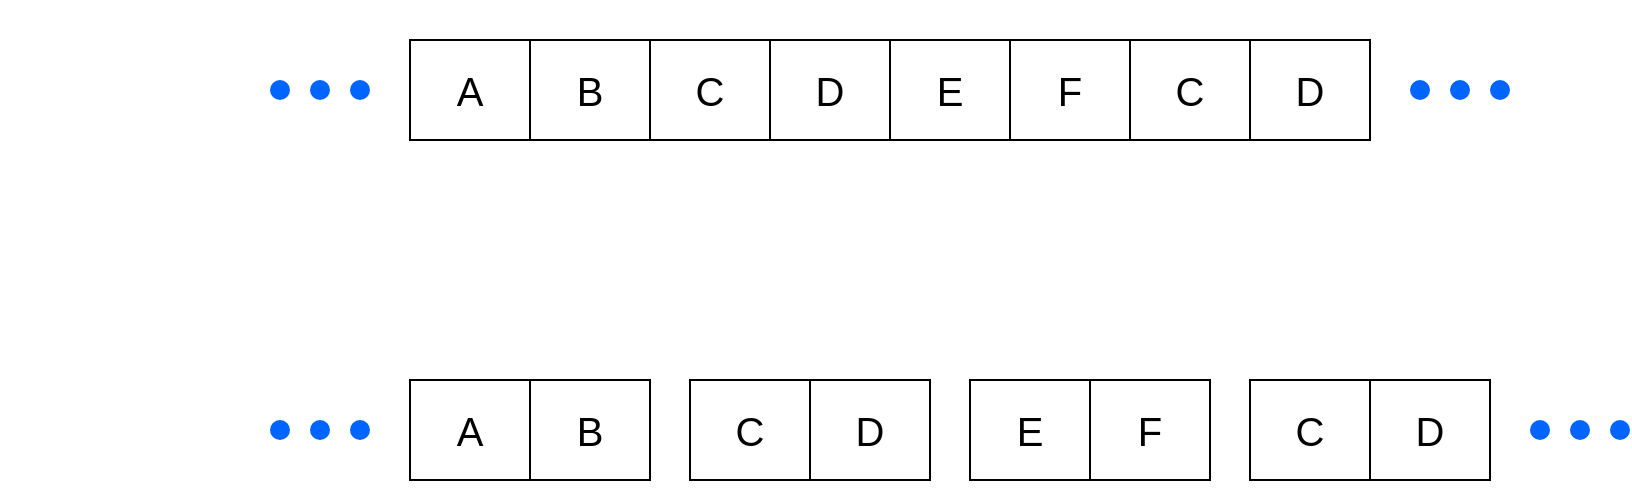 <mxfile>
    <diagram id="LqdmTyrMARRoVk2-njNa" name="Page-1">
        <mxGraphModel dx="954" dy="592" grid="1" gridSize="10" guides="1" tooltips="1" connect="1" arrows="1" fold="1" page="1" pageScale="1" pageWidth="1100" pageHeight="850" background="none" math="1" shadow="0">
            <root>
                <mxCell id="0"/>
                <mxCell id="1" parent="0"/>
                <mxCell id="2" value="" style="shape=table;startSize=0;container=1;collapsible=0;childLayout=tableLayout;fillColor=#FFFFFF;gradientColor=none;fontColor=#000000;strokeColor=#000000;fontSize=20;" vertex="1" parent="1">
                    <mxGeometry x="260" y="270" width="480" height="50" as="geometry"/>
                </mxCell>
                <mxCell id="3" value="" style="shape=tableRow;horizontal=0;startSize=0;swimlaneHead=0;swimlaneBody=0;top=0;left=0;bottom=0;right=0;collapsible=0;dropTarget=0;fillColor=none;points=[[0,0.5],[1,0.5]];portConstraint=eastwest;fontColor=#000000;fontSize=20;" vertex="1" parent="2">
                    <mxGeometry width="480" height="50" as="geometry"/>
                </mxCell>
                <mxCell id="4" value="A" style="shape=partialRectangle;html=1;whiteSpace=wrap;connectable=0;overflow=hidden;fillColor=none;top=0;left=0;bottom=0;right=0;pointerEvents=1;fontColor=#000000;fontSize=20;" vertex="1" parent="3">
                    <mxGeometry width="60" height="50" as="geometry">
                        <mxRectangle width="60" height="50" as="alternateBounds"/>
                    </mxGeometry>
                </mxCell>
                <mxCell id="5" value="B" style="shape=partialRectangle;html=1;whiteSpace=wrap;connectable=0;overflow=hidden;fillColor=none;top=0;left=0;bottom=0;right=0;pointerEvents=1;fontColor=#000000;fontSize=20;" vertex="1" parent="3">
                    <mxGeometry x="60" width="60" height="50" as="geometry">
                        <mxRectangle width="60" height="50" as="alternateBounds"/>
                    </mxGeometry>
                </mxCell>
                <mxCell id="6" value="C" style="shape=partialRectangle;html=1;whiteSpace=wrap;connectable=0;overflow=hidden;fillColor=none;top=0;left=0;bottom=0;right=0;pointerEvents=1;fontColor=#000000;fontSize=20;strokeWidth=1;" vertex="1" parent="3">
                    <mxGeometry x="120" width="60" height="50" as="geometry">
                        <mxRectangle width="60" height="50" as="alternateBounds"/>
                    </mxGeometry>
                </mxCell>
                <mxCell id="7" value="D" style="shape=partialRectangle;html=1;whiteSpace=wrap;connectable=0;overflow=hidden;fillColor=none;top=0;left=0;bottom=0;right=0;pointerEvents=1;fontColor=#000000;fontSize=20;" vertex="1" parent="3">
                    <mxGeometry x="180" width="60" height="50" as="geometry">
                        <mxRectangle width="60" height="50" as="alternateBounds"/>
                    </mxGeometry>
                </mxCell>
                <mxCell id="15" value="E" style="shape=partialRectangle;html=1;whiteSpace=wrap;connectable=0;overflow=hidden;fillColor=none;top=0;left=0;bottom=0;right=0;pointerEvents=1;fontColor=#000000;fontSize=20;" vertex="1" parent="3">
                    <mxGeometry x="240" width="60" height="50" as="geometry">
                        <mxRectangle width="60" height="50" as="alternateBounds"/>
                    </mxGeometry>
                </mxCell>
                <mxCell id="14" value="F" style="shape=partialRectangle;html=1;whiteSpace=wrap;connectable=0;overflow=hidden;fillColor=none;top=0;left=0;bottom=0;right=0;pointerEvents=1;fontColor=#000000;fontSize=20;" vertex="1" parent="3">
                    <mxGeometry x="300" width="60" height="50" as="geometry">
                        <mxRectangle width="60" height="50" as="alternateBounds"/>
                    </mxGeometry>
                </mxCell>
                <mxCell id="13" value="C" style="shape=partialRectangle;html=1;whiteSpace=wrap;connectable=0;overflow=hidden;fillColor=none;top=0;left=0;bottom=0;right=0;pointerEvents=1;fontColor=#000000;fontSize=20;" vertex="1" parent="3">
                    <mxGeometry x="360" width="60" height="50" as="geometry">
                        <mxRectangle width="60" height="50" as="alternateBounds"/>
                    </mxGeometry>
                </mxCell>
                <mxCell id="12" value="D" style="shape=partialRectangle;html=1;whiteSpace=wrap;connectable=0;overflow=hidden;fillColor=none;top=0;left=0;bottom=0;right=0;pointerEvents=1;fontColor=#000000;fontSize=20;" vertex="1" parent="3">
                    <mxGeometry x="420" width="60" height="50" as="geometry">
                        <mxRectangle width="60" height="50" as="alternateBounds"/>
                    </mxGeometry>
                </mxCell>
                <mxCell id="16" value="" style="shape=table;startSize=0;container=1;collapsible=0;childLayout=tableLayout;fillColor=#FFFFFF;gradientColor=none;fontColor=#000000;strokeColor=#000000;fontSize=20;" vertex="1" parent="1">
                    <mxGeometry x="260" y="440" width="120" height="50" as="geometry"/>
                </mxCell>
                <mxCell id="17" value="" style="shape=tableRow;horizontal=0;startSize=0;swimlaneHead=0;swimlaneBody=0;top=0;left=0;bottom=0;right=0;collapsible=0;dropTarget=0;fillColor=none;points=[[0,0.5],[1,0.5]];portConstraint=eastwest;fontColor=#000000;fontSize=20;" vertex="1" parent="16">
                    <mxGeometry width="120" height="50" as="geometry"/>
                </mxCell>
                <mxCell id="18" value="A" style="shape=partialRectangle;html=1;whiteSpace=wrap;connectable=0;overflow=hidden;fillColor=none;top=0;left=0;bottom=0;right=0;pointerEvents=1;fontColor=#000000;fontSize=20;" vertex="1" parent="17">
                    <mxGeometry width="60" height="50" as="geometry">
                        <mxRectangle width="60" height="50" as="alternateBounds"/>
                    </mxGeometry>
                </mxCell>
                <mxCell id="19" value="B" style="shape=partialRectangle;html=1;whiteSpace=wrap;connectable=0;overflow=hidden;fillColor=none;top=0;left=0;bottom=0;right=0;pointerEvents=1;fontColor=#000000;fontSize=20;" vertex="1" parent="17">
                    <mxGeometry x="60" width="60" height="50" as="geometry">
                        <mxRectangle width="60" height="50" as="alternateBounds"/>
                    </mxGeometry>
                </mxCell>
                <mxCell id="20" value="" style="shape=table;startSize=0;container=1;collapsible=0;childLayout=tableLayout;fillColor=#FFFFFF;gradientColor=none;fontColor=#000000;strokeColor=#000000;fontSize=20;" vertex="1" parent="1">
                    <mxGeometry x="400" y="440" width="120" height="50" as="geometry"/>
                </mxCell>
                <mxCell id="21" value="" style="shape=tableRow;horizontal=0;startSize=0;swimlaneHead=0;swimlaneBody=0;top=0;left=0;bottom=0;right=0;collapsible=0;dropTarget=0;fillColor=none;points=[[0,0.5],[1,0.5]];portConstraint=eastwest;fontColor=#000000;fontSize=20;" vertex="1" parent="20">
                    <mxGeometry width="120" height="50" as="geometry"/>
                </mxCell>
                <mxCell id="22" value="C" style="shape=partialRectangle;html=1;whiteSpace=wrap;connectable=0;overflow=hidden;fillColor=none;top=0;left=0;bottom=0;right=0;pointerEvents=1;fontColor=#000000;fontSize=20;" vertex="1" parent="21">
                    <mxGeometry width="60" height="50" as="geometry">
                        <mxRectangle width="60" height="50" as="alternateBounds"/>
                    </mxGeometry>
                </mxCell>
                <mxCell id="23" value="D" style="shape=partialRectangle;html=1;whiteSpace=wrap;connectable=0;overflow=hidden;fillColor=none;top=0;left=0;bottom=0;right=0;pointerEvents=1;fontColor=#000000;fontSize=20;" vertex="1" parent="21">
                    <mxGeometry x="60" width="60" height="50" as="geometry">
                        <mxRectangle width="60" height="50" as="alternateBounds"/>
                    </mxGeometry>
                </mxCell>
                <mxCell id="24" value="" style="shape=table;startSize=0;container=1;collapsible=0;childLayout=tableLayout;fillColor=#FFFFFF;gradientColor=none;fontColor=#000000;strokeColor=#000000;fontSize=20;" vertex="1" parent="1">
                    <mxGeometry x="540" y="440" width="120" height="50" as="geometry"/>
                </mxCell>
                <mxCell id="25" value="" style="shape=tableRow;horizontal=0;startSize=0;swimlaneHead=0;swimlaneBody=0;top=0;left=0;bottom=0;right=0;collapsible=0;dropTarget=0;fillColor=none;points=[[0,0.5],[1,0.5]];portConstraint=eastwest;fontColor=#000000;fontSize=20;" vertex="1" parent="24">
                    <mxGeometry width="120" height="50" as="geometry"/>
                </mxCell>
                <mxCell id="26" value="E" style="shape=partialRectangle;html=1;whiteSpace=wrap;connectable=0;overflow=hidden;fillColor=none;top=0;left=0;bottom=0;right=0;pointerEvents=1;fontColor=#000000;fontSize=20;" vertex="1" parent="25">
                    <mxGeometry width="60" height="50" as="geometry">
                        <mxRectangle width="60" height="50" as="alternateBounds"/>
                    </mxGeometry>
                </mxCell>
                <mxCell id="27" value="F" style="shape=partialRectangle;html=1;whiteSpace=wrap;connectable=0;overflow=hidden;fillColor=none;top=0;left=0;bottom=0;right=0;pointerEvents=1;fontColor=#000000;fontSize=20;" vertex="1" parent="25">
                    <mxGeometry x="60" width="60" height="50" as="geometry">
                        <mxRectangle width="60" height="50" as="alternateBounds"/>
                    </mxGeometry>
                </mxCell>
                <mxCell id="28" value="" style="shape=table;startSize=0;container=1;collapsible=0;childLayout=tableLayout;fillColor=#FFFFFF;gradientColor=none;fontColor=#000000;strokeColor=#000000;fontSize=20;" vertex="1" parent="1">
                    <mxGeometry x="680" y="440" width="120" height="50" as="geometry"/>
                </mxCell>
                <mxCell id="29" value="" style="shape=tableRow;horizontal=0;startSize=0;swimlaneHead=0;swimlaneBody=0;top=0;left=0;bottom=0;right=0;collapsible=0;dropTarget=0;fillColor=none;points=[[0,0.5],[1,0.5]];portConstraint=eastwest;fontColor=#000000;fontSize=20;" vertex="1" parent="28">
                    <mxGeometry width="120" height="50" as="geometry"/>
                </mxCell>
                <mxCell id="30" value="C" style="shape=partialRectangle;html=1;whiteSpace=wrap;connectable=0;overflow=hidden;fillColor=none;top=0;left=0;bottom=0;right=0;pointerEvents=1;fontColor=#000000;fontSize=20;" vertex="1" parent="29">
                    <mxGeometry width="60" height="50" as="geometry">
                        <mxRectangle width="60" height="50" as="alternateBounds"/>
                    </mxGeometry>
                </mxCell>
                <mxCell id="31" value="D" style="shape=partialRectangle;html=1;whiteSpace=wrap;connectable=0;overflow=hidden;fillColor=none;top=0;left=0;bottom=0;right=0;pointerEvents=1;fontColor=#000000;fontSize=20;" vertex="1" parent="29">
                    <mxGeometry x="60" width="60" height="50" as="geometry">
                        <mxRectangle width="60" height="50" as="alternateBounds"/>
                    </mxGeometry>
                </mxCell>
                <mxCell id="40" value="\(B_{init-2}:\)" style="text;html=1;strokeColor=none;fillColor=none;align=center;verticalAlign=middle;whiteSpace=wrap;rounded=0;fillStyle=cross-hatch;strokeWidth=4;fontSize=25;fontColor=#FFFFFF;" vertex="1" parent="1">
                    <mxGeometry x="90" y="280" width="60" height="30" as="geometry"/>
                </mxCell>
                <mxCell id="41" value="\(B_{init}:\)" style="text;html=1;strokeColor=none;fillColor=none;align=center;verticalAlign=middle;whiteSpace=wrap;rounded=0;fillStyle=cross-hatch;strokeWidth=4;fontSize=25;fontColor=#FFFFFF;" vertex="1" parent="1">
                    <mxGeometry x="80" y="450" width="60" height="30" as="geometry"/>
                </mxCell>
                <mxCell id="42" value="" style="shape=ellipse;fillColor=#0065FF;strokeColor=none;html=1;sketch=0;fontSize=20;fontColor=#000000;" vertex="1" parent="1">
                    <mxGeometry x="190" y="290" width="10" height="10" as="geometry"/>
                </mxCell>
                <mxCell id="43" value="" style="shape=ellipse;fillColor=#0065FF;strokeColor=none;html=1;sketch=0;fontSize=20;fontColor=#000000;" vertex="1" parent="1">
                    <mxGeometry x="210" y="290" width="10" height="10" as="geometry"/>
                </mxCell>
                <mxCell id="44" value="" style="shape=ellipse;fillColor=#0065FF;strokeColor=none;html=1;sketch=0;fontSize=20;fontColor=#000000;" vertex="1" parent="1">
                    <mxGeometry x="230" y="290" width="10" height="10" as="geometry"/>
                </mxCell>
                <mxCell id="48" value="" style="shape=ellipse;fillColor=#0065FF;strokeColor=none;html=1;sketch=0;fontSize=20;fontColor=#000000;" vertex="1" parent="1">
                    <mxGeometry x="760" y="290" width="10" height="10" as="geometry"/>
                </mxCell>
                <mxCell id="49" value="" style="shape=ellipse;fillColor=#0065FF;strokeColor=none;html=1;sketch=0;fontSize=20;fontColor=#000000;" vertex="1" parent="1">
                    <mxGeometry x="780" y="290" width="10" height="10" as="geometry"/>
                </mxCell>
                <mxCell id="50" value="" style="shape=ellipse;fillColor=#0065FF;strokeColor=none;html=1;sketch=0;fontSize=20;fontColor=#000000;" vertex="1" parent="1">
                    <mxGeometry x="800" y="290" width="10" height="10" as="geometry"/>
                </mxCell>
                <mxCell id="51" value="" style="shape=ellipse;fillColor=#0065FF;strokeColor=none;html=1;sketch=0;fontSize=20;fontColor=#000000;" vertex="1" parent="1">
                    <mxGeometry x="190" y="460" width="10" height="10" as="geometry"/>
                </mxCell>
                <mxCell id="52" value="" style="shape=ellipse;fillColor=#0065FF;strokeColor=none;html=1;sketch=0;fontSize=20;fontColor=#000000;" vertex="1" parent="1">
                    <mxGeometry x="210" y="460" width="10" height="10" as="geometry"/>
                </mxCell>
                <mxCell id="53" value="" style="shape=ellipse;fillColor=#0065FF;strokeColor=none;html=1;sketch=0;fontSize=20;fontColor=#000000;" vertex="1" parent="1">
                    <mxGeometry x="230" y="460" width="10" height="10" as="geometry"/>
                </mxCell>
                <mxCell id="54" value="" style="shape=ellipse;fillColor=#0065FF;strokeColor=none;html=1;sketch=0;fontSize=20;fontColor=#000000;" vertex="1" parent="1">
                    <mxGeometry x="820" y="460" width="10" height="10" as="geometry"/>
                </mxCell>
                <mxCell id="55" value="" style="shape=ellipse;fillColor=#0065FF;strokeColor=none;html=1;sketch=0;fontSize=20;fontColor=#000000;" vertex="1" parent="1">
                    <mxGeometry x="840" y="460" width="10" height="10" as="geometry"/>
                </mxCell>
                <mxCell id="56" value="" style="shape=ellipse;fillColor=#0065FF;strokeColor=none;html=1;sketch=0;fontSize=20;fontColor=#000000;" vertex="1" parent="1">
                    <mxGeometry x="860" y="460" width="10" height="10" as="geometry"/>
                </mxCell>
            </root>
        </mxGraphModel>
    </diagram>
</mxfile>